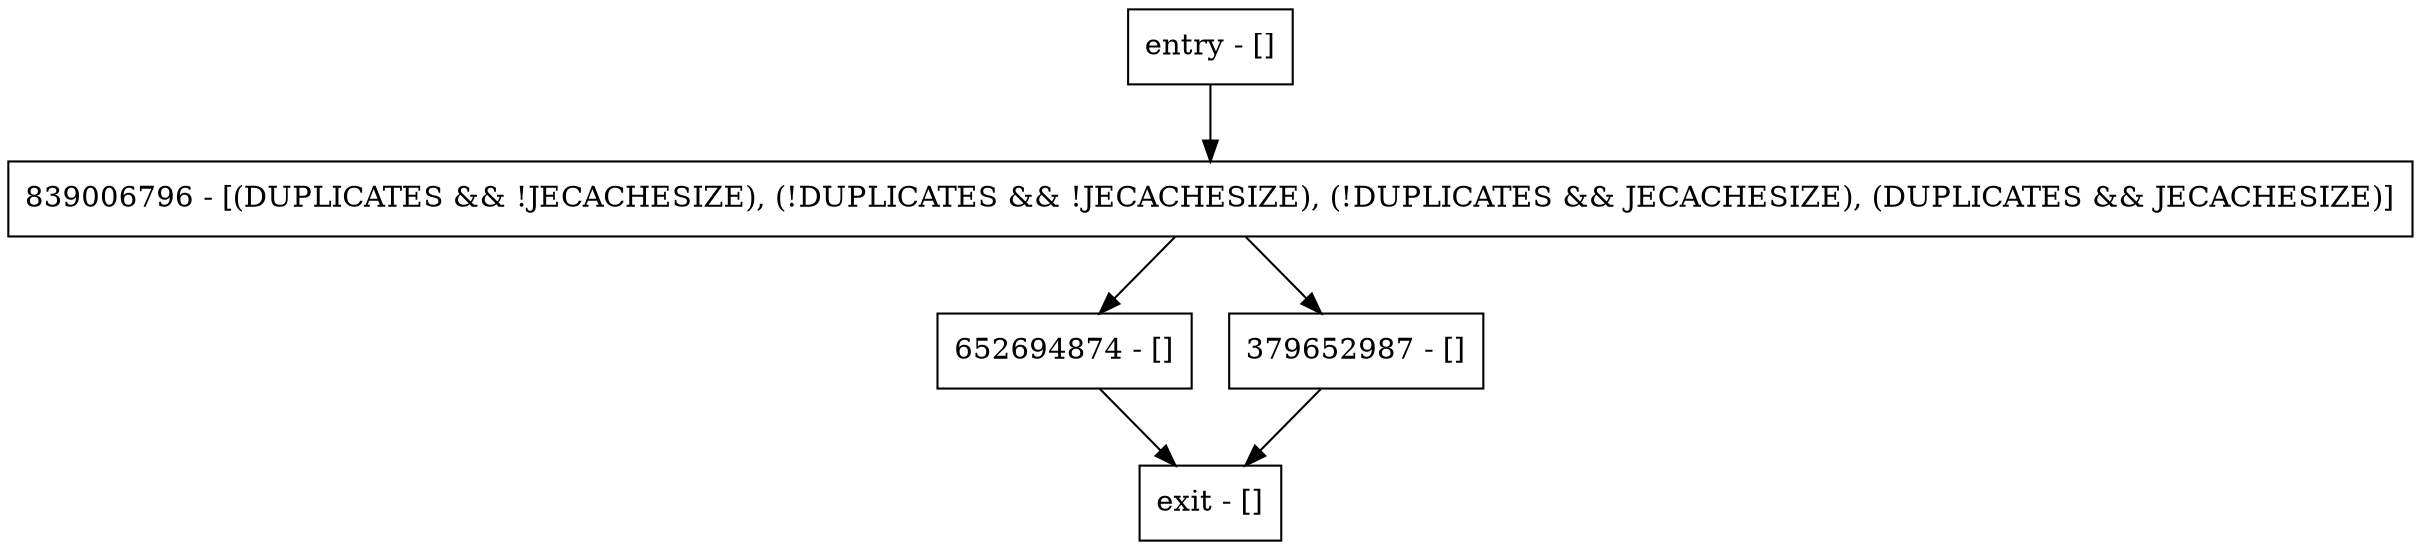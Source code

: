 digraph getDbType {
node [shape=record];
entry [label="entry - []"];
exit [label="exit - []"];
839006796 [label="839006796 - [(DUPLICATES && !JECACHESIZE), (!DUPLICATES && !JECACHESIZE), (!DUPLICATES && JECACHESIZE), (DUPLICATES && JECACHESIZE)]"];
652694874 [label="652694874 - []"];
379652987 [label="379652987 - []"];
entry;
exit;
entry -> 839006796;
839006796 -> 652694874;
839006796 -> 379652987;
652694874 -> exit;
379652987 -> exit;
}
